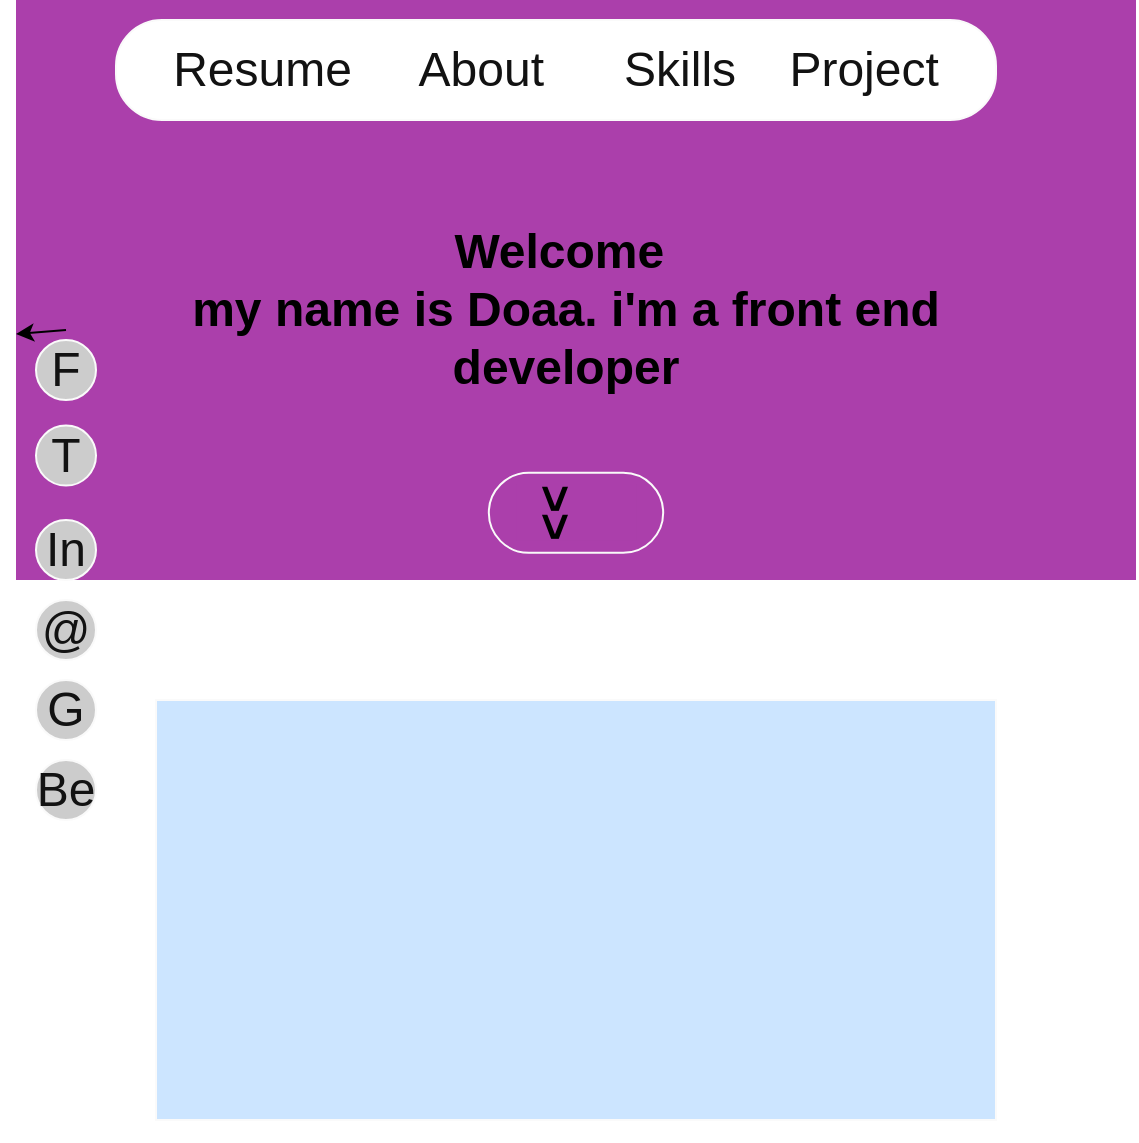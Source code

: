 <mxfile>
    <diagram id="YPMh8q-z0V3D6C1iWZfI" name="Page-1">
        <mxGraphModel dx="974" dy="469" grid="1" gridSize="10" guides="1" tooltips="1" connect="1" arrows="1" fold="1" page="1" pageScale="1" pageWidth="850" pageHeight="1100" math="0" shadow="0">
            <root>
                <mxCell id="0"/>
                <mxCell id="1" parent="0"/>
                <mxCell id="2" value="" style="whiteSpace=wrap;html=1;aspect=fixed;strokeColor=#FFFFFF;fillColor=#FFFFFF;" parent="1" vertex="1">
                    <mxGeometry x="40" y="40" width="560" height="560" as="geometry"/>
                </mxCell>
                <mxCell id="8" value="" style="rounded=0;whiteSpace=wrap;html=1;strokeColor=none;fillColor=#AB3FAB;" parent="1" vertex="1">
                    <mxGeometry x="40" y="30" width="560" height="290" as="geometry"/>
                </mxCell>
                <mxCell id="9" value="&lt;font style=&quot;font-size: 24px&quot;&gt;&lt;b&gt;Welcome&amp;nbsp;&lt;br&gt;my name is Doaa. i'm a front end developer&lt;/b&gt;&lt;/font&gt;" style="text;html=1;strokeColor=none;fillColor=none;align=center;verticalAlign=middle;whiteSpace=wrap;rounded=0;" parent="1" vertex="1">
                    <mxGeometry x="100" y="115" width="430" height="140" as="geometry"/>
                </mxCell>
                <mxCell id="14" value="&lt;h2&gt;&lt;span style=&quot;background-color: rgb(171 , 63 , 171)&quot;&gt;&lt;font style=&quot;font-size: 24px&quot;&gt;&amp;gt;&amp;gt;&lt;/font&gt;&lt;/span&gt;&lt;/h2&gt;" style="rounded=1;whiteSpace=wrap;html=1;fontSize=36;strokeColor=#FAFAFA;fillColor=#AB3FAB;rotation=90;align=center;arcSize=50;" parent="1" vertex="1">
                    <mxGeometry x="300" y="242.81" width="40" height="87.19" as="geometry"/>
                </mxCell>
                <mxCell id="21" style="edgeStyle=none;html=1;fontSize=24;fontColor=#121212;" parent="1" target="8" edge="1">
                    <mxGeometry relative="1" as="geometry">
                        <mxPoint x="65" y="195" as="sourcePoint"/>
                    </mxGeometry>
                </mxCell>
                <mxCell id="15" value="&lt;font color=&quot;#121212&quot;&gt;F&lt;/font&gt;" style="ellipse;whiteSpace=wrap;html=1;aspect=fixed;fontSize=24;strokeColor=#FAFAFA;fillColor=#CCCCCC;" parent="1" vertex="1">
                    <mxGeometry x="50" y="200" width="30" height="30" as="geometry"/>
                </mxCell>
                <mxCell id="16" value="&lt;font color=&quot;#121212&quot;&gt;T&lt;/font&gt;" style="ellipse;whiteSpace=wrap;html=1;aspect=fixed;fontSize=24;strokeColor=#FAFAFA;fillColor=#CCCCCC;" parent="1" vertex="1">
                    <mxGeometry x="50" y="242.81" width="30" height="30" as="geometry"/>
                </mxCell>
                <mxCell id="17" value="&lt;font color=&quot;#121212&quot;&gt;In&lt;/font&gt;" style="ellipse;whiteSpace=wrap;html=1;aspect=fixed;fontSize=24;strokeColor=#FAFAFA;fillColor=#CCCCCC;" parent="1" vertex="1">
                    <mxGeometry x="50" y="290" width="30" height="30" as="geometry"/>
                </mxCell>
                <mxCell id="18" value="&lt;font color=&quot;#121212&quot;&gt;@&lt;/font&gt;" style="ellipse;whiteSpace=wrap;html=1;aspect=fixed;fontSize=24;strokeColor=#FAFAFA;fillColor=#CCCCCC;" parent="1" vertex="1">
                    <mxGeometry x="50" y="330" width="30" height="30" as="geometry"/>
                </mxCell>
                <mxCell id="19" value="&lt;font color=&quot;#121212&quot;&gt;G&lt;/font&gt;" style="ellipse;whiteSpace=wrap;html=1;aspect=fixed;fontSize=24;strokeColor=#FAFAFA;fillColor=#CCCCCC;" parent="1" vertex="1">
                    <mxGeometry x="50" y="370" width="30" height="30" as="geometry"/>
                </mxCell>
                <mxCell id="20" value="&lt;font color=&quot;#121212&quot;&gt;Be&lt;/font&gt;" style="ellipse;whiteSpace=wrap;html=1;aspect=fixed;fontSize=24;strokeColor=#FAFAFA;fillColor=#CCCCCC;" parent="1" vertex="1">
                    <mxGeometry x="50" y="410" width="30" height="30" as="geometry"/>
                </mxCell>
                <mxCell id="23" value="" style="rounded=0;whiteSpace=wrap;html=1;fontSize=24;fontColor=#121212;strokeColor=#FAFAFA;fillColor=#CCE5FF;" parent="1" vertex="1">
                    <mxGeometry x="110" y="380" width="420" height="210" as="geometry"/>
                </mxCell>
                <mxCell id="26" value="&lt;span&gt;Resume&amp;nbsp; &amp;nbsp; &amp;nbsp;About&amp;nbsp; &amp;nbsp; &amp;nbsp; Skills&amp;nbsp; &amp;nbsp; Project&lt;/span&gt;" style="rounded=1;whiteSpace=wrap;html=1;fontSize=24;fontColor=#121212;strokeColor=#FAFAFA;fillColor=#FFFFFF;arcSize=46;" parent="1" vertex="1">
                    <mxGeometry x="90" y="40" width="440" height="50" as="geometry"/>
                </mxCell>
            </root>
        </mxGraphModel>
    </diagram>
</mxfile>
